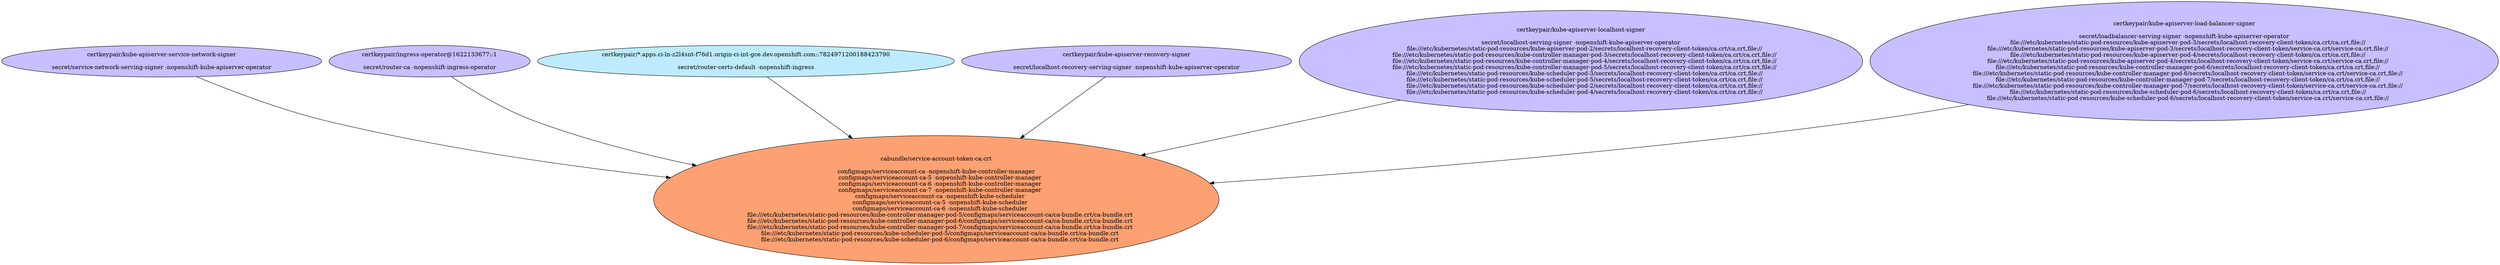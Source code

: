 digraph "Local Certificate" {
  // Node definitions.
  1 [
    label="certkeypair/kube-apiserver-service-network-signer\n\nsecret/service-network-serving-signer -nopenshift-kube-apiserver-operator\n"
    style=filled
    fillcolor="#c7bfff"
  ];
  2 [
    label="certkeypair/ingress-operator@1622133677::1\n\nsecret/router-ca -nopenshift-ingress-operator\n"
    style=filled
    fillcolor="#c7bfff"
  ];
  3 [
    label="certkeypair/*.apps.ci-ln-z2l4snt-f76d1.origin-ci-int-gce.dev.openshift.com::7824971200188423790\n\nsecret/router-certs-default -nopenshift-ingress\n"
    style=filled
    fillcolor="#bdebfd"
  ];
  4 [
    label="certkeypair/kube-apiserver-recovery-signer\n\nsecret/localhost-recovery-serving-signer -nopenshift-kube-apiserver-operator\n"
    style=filled
    fillcolor="#c7bfff"
  ];
  6 [
    label="certkeypair/kube-apiserver-localhost-signer\n\nsecret/localhost-serving-signer -nopenshift-kube-apiserver-operator\n    file:///etc/kubernetes/static-pod-resources/kube-apiserver-pod-2/secrets/localhost-recovery-client-token/ca.crt/ca.crt,file://\n    file:///etc/kubernetes/static-pod-resources/kube-controller-manager-pod-3/secrets/localhost-recovery-client-token/ca.crt/ca.crt,file://\n    file:///etc/kubernetes/static-pod-resources/kube-controller-manager-pod-4/secrets/localhost-recovery-client-token/ca.crt/ca.crt,file://\n    file:///etc/kubernetes/static-pod-resources/kube-controller-manager-pod-5/secrets/localhost-recovery-client-token/ca.crt/ca.crt,file://\n    file:///etc/kubernetes/static-pod-resources/kube-scheduler-pod-3/secrets/localhost-recovery-client-token/ca.crt/ca.crt,file://\n    file:///etc/kubernetes/static-pod-resources/kube-scheduler-pod-5/secrets/localhost-recovery-client-token/ca.crt/ca.crt,file://\n    file:///etc/kubernetes/static-pod-resources/kube-scheduler-pod-2/secrets/localhost-recovery-client-token/ca.crt/ca.crt,file://\n    file:///etc/kubernetes/static-pod-resources/kube-scheduler-pod-4/secrets/localhost-recovery-client-token/ca.crt/ca.crt,file://\n"
    style=filled
    fillcolor="#c7bfff"
  ];
  8 [
    label="certkeypair/kube-apiserver-load-balancer-signer\n\nsecret/loadbalancer-serving-signer -nopenshift-kube-apiserver-operator\n    file:///etc/kubernetes/static-pod-resources/kube-apiserver-pod-3/secrets/localhost-recovery-client-token/ca.crt/ca.crt,file://\n    file:///etc/kubernetes/static-pod-resources/kube-apiserver-pod-3/secrets/localhost-recovery-client-token/service-ca.crt/service-ca.crt,file://\n    file:///etc/kubernetes/static-pod-resources/kube-apiserver-pod-4/secrets/localhost-recovery-client-token/ca.crt/ca.crt,file://\n    file:///etc/kubernetes/static-pod-resources/kube-apiserver-pod-4/secrets/localhost-recovery-client-token/service-ca.crt/service-ca.crt,file://\n    file:///etc/kubernetes/static-pod-resources/kube-controller-manager-pod-6/secrets/localhost-recovery-client-token/ca.crt/ca.crt,file://\n    file:///etc/kubernetes/static-pod-resources/kube-controller-manager-pod-6/secrets/localhost-recovery-client-token/service-ca.crt/service-ca.crt,file://\n    file:///etc/kubernetes/static-pod-resources/kube-controller-manager-pod-7/secrets/localhost-recovery-client-token/ca.crt/ca.crt,file://\n    file:///etc/kubernetes/static-pod-resources/kube-controller-manager-pod-7/secrets/localhost-recovery-client-token/service-ca.crt/service-ca.crt,file://\n    file:///etc/kubernetes/static-pod-resources/kube-scheduler-pod-6/secrets/localhost-recovery-client-token/ca.crt/ca.crt,file://\n    file:///etc/kubernetes/static-pod-resources/kube-scheduler-pod-6/secrets/localhost-recovery-client-token/service-ca.crt/service-ca.crt,file://\n"
    style=filled
    fillcolor="#c7bfff"
  ];
  11 [
    label="cabundle/service-account-token-ca.crt\n\nconfigmaps/serviceaccount-ca -nopenshift-kube-controller-manager\n    configmaps/serviceaccount-ca-5 -nopenshift-kube-controller-manager\n    configmaps/serviceaccount-ca-6 -nopenshift-kube-controller-manager\n    configmaps/serviceaccount-ca-7 -nopenshift-kube-controller-manager\n    configmaps/serviceaccount-ca -nopenshift-kube-scheduler\n    configmaps/serviceaccount-ca-5 -nopenshift-kube-scheduler\n    configmaps/serviceaccount-ca-6 -nopenshift-kube-scheduler\n    file:///etc/kubernetes/static-pod-resources/kube-controller-manager-pod-5/configmaps/serviceaccount-ca/ca-bundle.crt/ca-bundle.crt\n    file:///etc/kubernetes/static-pod-resources/kube-controller-manager-pod-6/configmaps/serviceaccount-ca/ca-bundle.crt/ca-bundle.crt\n    file:///etc/kubernetes/static-pod-resources/kube-controller-manager-pod-7/configmaps/serviceaccount-ca/ca-bundle.crt/ca-bundle.crt\n    file:///etc/kubernetes/static-pod-resources/kube-scheduler-pod-5/configmaps/serviceaccount-ca/ca-bundle.crt/ca-bundle.crt\n    file:///etc/kubernetes/static-pod-resources/kube-scheduler-pod-6/configmaps/serviceaccount-ca/ca-bundle.crt/ca-bundle.crt\n"
    style=filled
    fillcolor="#fda172"
  ];

  // Edge definitions.
  1 -> 11;
  2 -> 11;
  3 -> 11;
  4 -> 11;
  6 -> 11;
  8 -> 11;
}